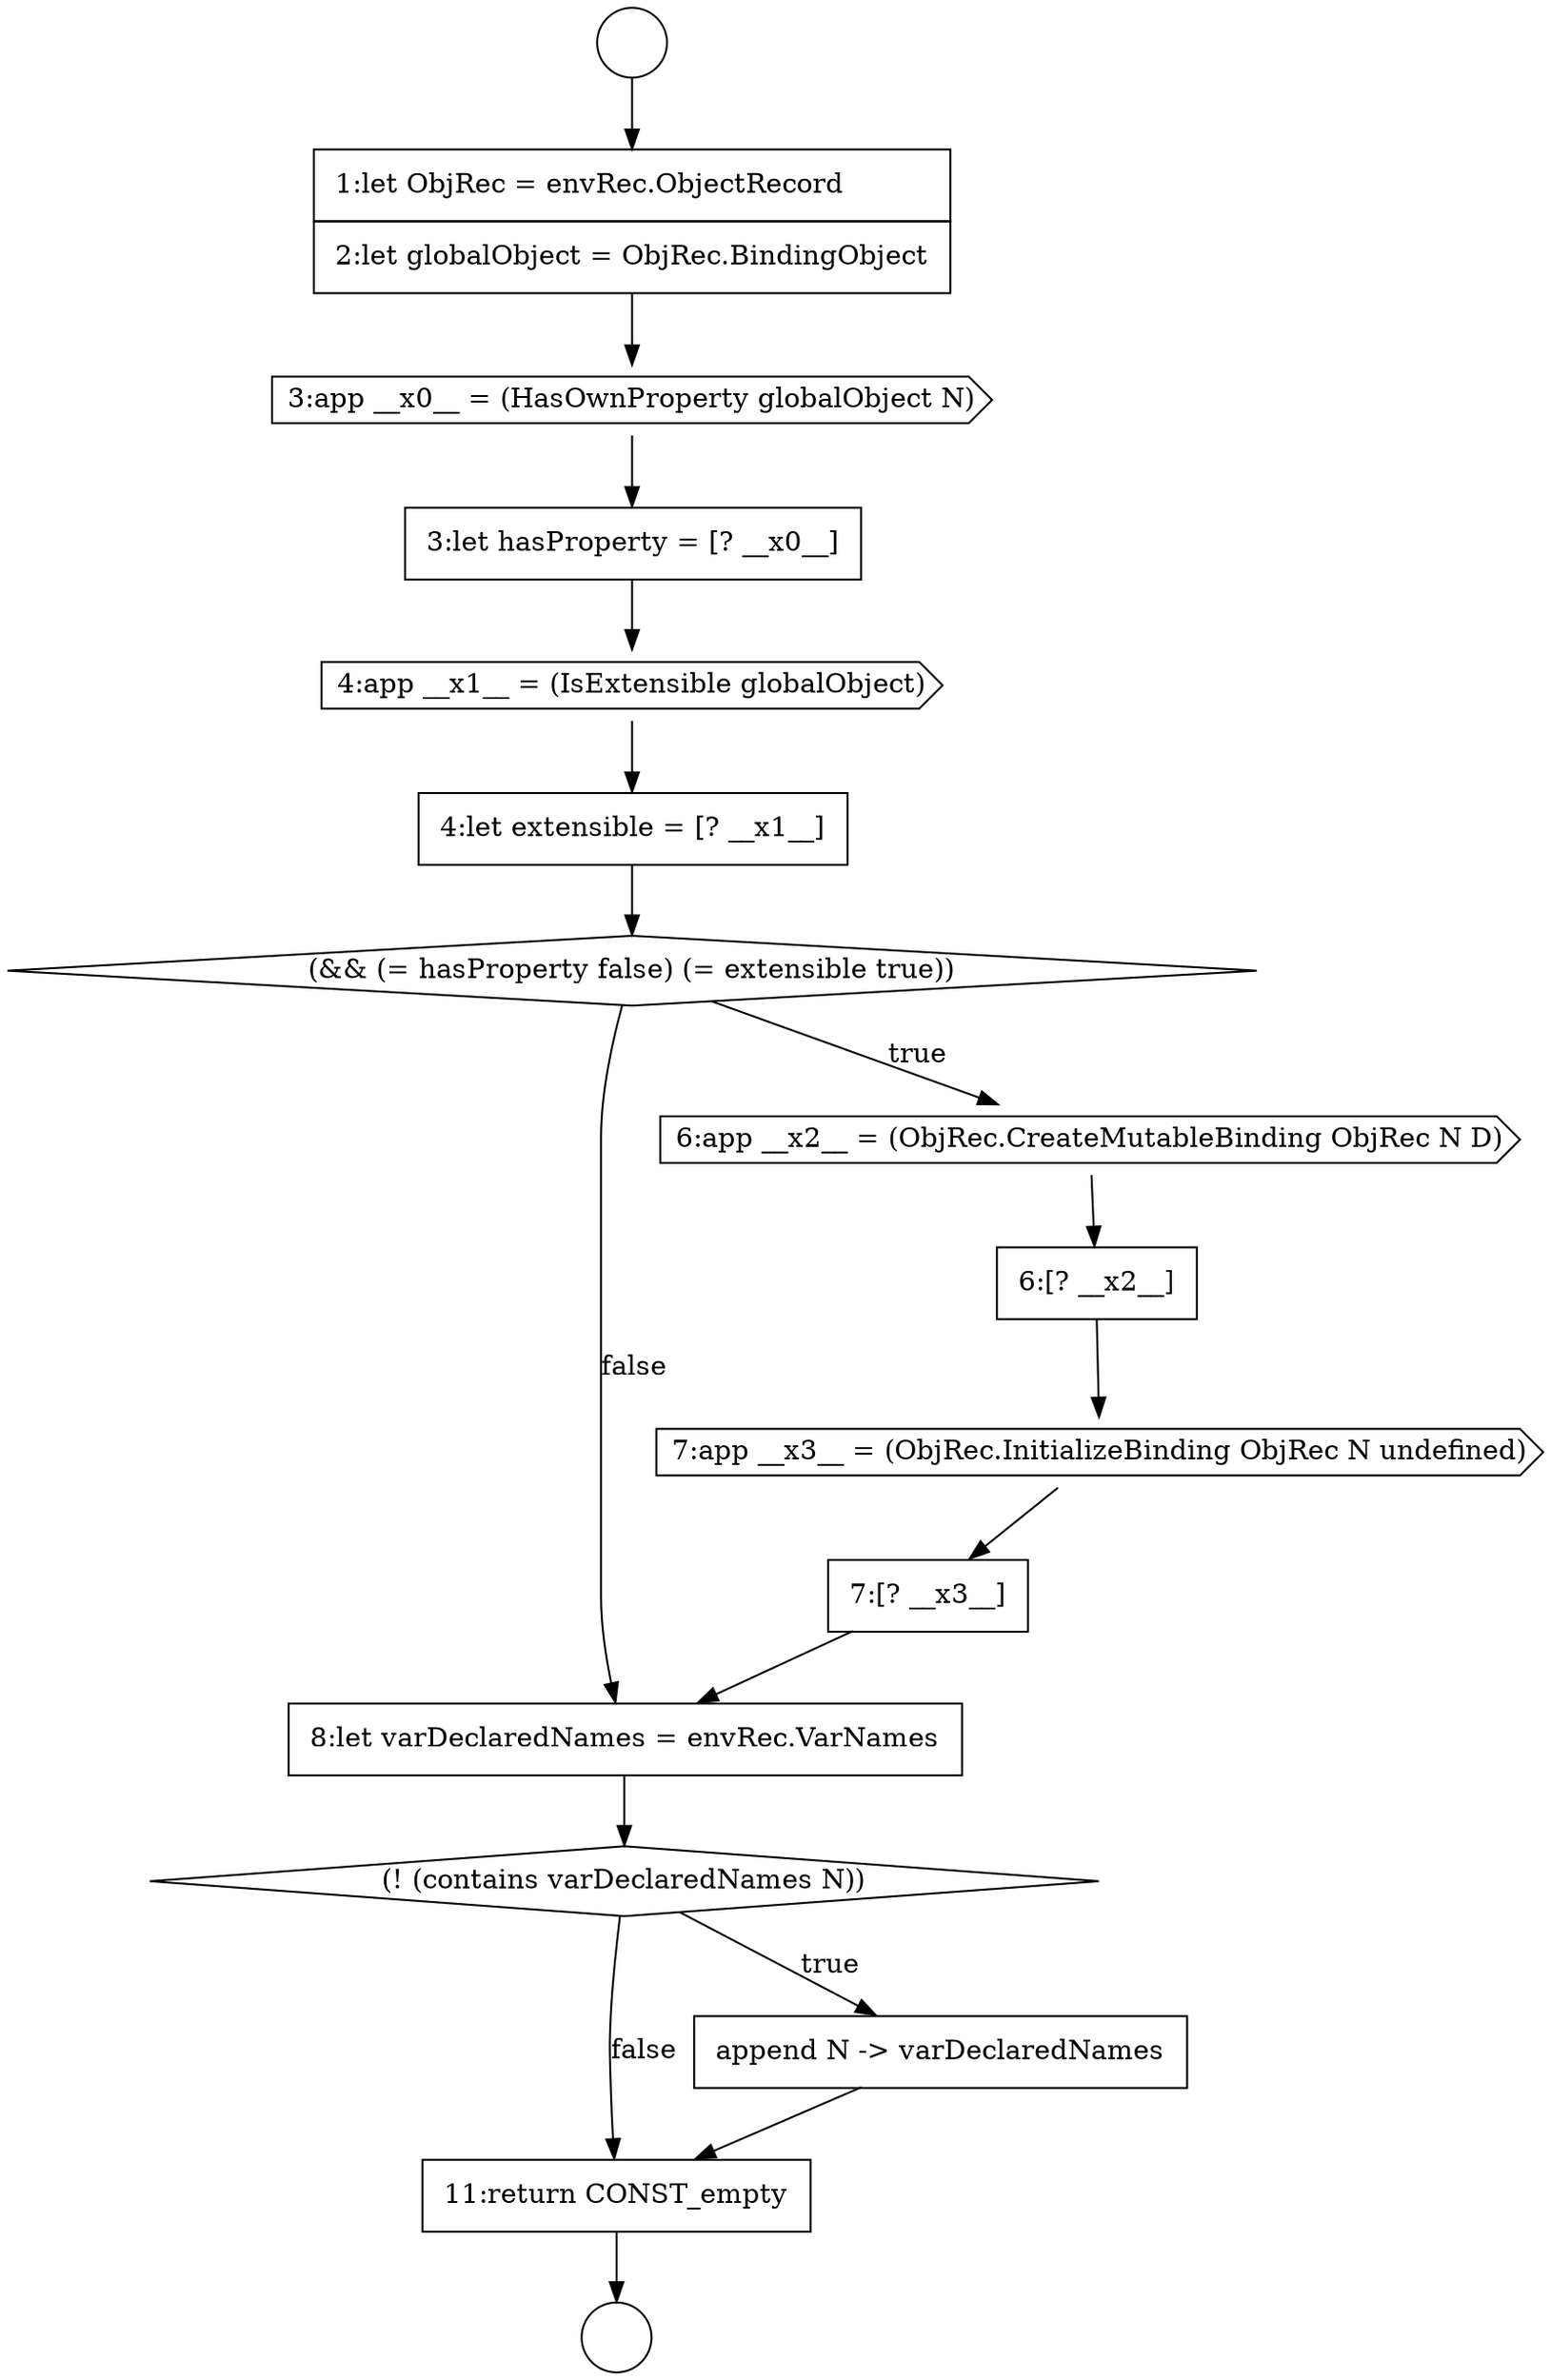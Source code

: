 digraph {
  node1337 [shape=none, margin=0, label=<<font color="black">
    <table border="0" cellborder="1" cellspacing="0" cellpadding="10">
      <tr><td align="left">1:let ObjRec = envRec.ObjectRecord</td></tr>
      <tr><td align="left">2:let globalObject = ObjRec.BindingObject</td></tr>
    </table>
  </font>> color="black" fillcolor="white" style=filled]
  node1342 [shape=diamond, label=<<font color="black">(&amp;&amp; (= hasProperty false) (= extensible true))</font>> color="black" fillcolor="white" style=filled]
  node1347 [shape=none, margin=0, label=<<font color="black">
    <table border="0" cellborder="1" cellspacing="0" cellpadding="10">
      <tr><td align="left">8:let varDeclaredNames = envRec.VarNames</td></tr>
    </table>
  </font>> color="black" fillcolor="white" style=filled]
  node1345 [shape=cds, label=<<font color="black">7:app __x3__ = (ObjRec.InitializeBinding ObjRec N undefined)</font>> color="black" fillcolor="white" style=filled]
  node1338 [shape=cds, label=<<font color="black">3:app __x0__ = (HasOwnProperty globalObject N)</font>> color="black" fillcolor="white" style=filled]
  node1343 [shape=cds, label=<<font color="black">6:app __x2__ = (ObjRec.CreateMutableBinding ObjRec N D)</font>> color="black" fillcolor="white" style=filled]
  node1350 [shape=none, margin=0, label=<<font color="black">
    <table border="0" cellborder="1" cellspacing="0" cellpadding="10">
      <tr><td align="left">11:return CONST_empty</td></tr>
    </table>
  </font>> color="black" fillcolor="white" style=filled]
  node1349 [shape=none, margin=0, label=<<font color="black">
    <table border="0" cellborder="1" cellspacing="0" cellpadding="10">
      <tr><td align="left">append N -&gt; varDeclaredNames</td></tr>
    </table>
  </font>> color="black" fillcolor="white" style=filled]
  node1340 [shape=cds, label=<<font color="black">4:app __x1__ = (IsExtensible globalObject)</font>> color="black" fillcolor="white" style=filled]
  node1336 [shape=circle label=" " color="black" fillcolor="white" style=filled]
  node1341 [shape=none, margin=0, label=<<font color="black">
    <table border="0" cellborder="1" cellspacing="0" cellpadding="10">
      <tr><td align="left">4:let extensible = [? __x1__]</td></tr>
    </table>
  </font>> color="black" fillcolor="white" style=filled]
  node1348 [shape=diamond, label=<<font color="black">(! (contains varDeclaredNames N))</font>> color="black" fillcolor="white" style=filled]
  node1339 [shape=none, margin=0, label=<<font color="black">
    <table border="0" cellborder="1" cellspacing="0" cellpadding="10">
      <tr><td align="left">3:let hasProperty = [? __x0__]</td></tr>
    </table>
  </font>> color="black" fillcolor="white" style=filled]
  node1344 [shape=none, margin=0, label=<<font color="black">
    <table border="0" cellborder="1" cellspacing="0" cellpadding="10">
      <tr><td align="left">6:[? __x2__]</td></tr>
    </table>
  </font>> color="black" fillcolor="white" style=filled]
  node1335 [shape=circle label=" " color="black" fillcolor="white" style=filled]
  node1346 [shape=none, margin=0, label=<<font color="black">
    <table border="0" cellborder="1" cellspacing="0" cellpadding="10">
      <tr><td align="left">7:[? __x3__]</td></tr>
    </table>
  </font>> color="black" fillcolor="white" style=filled]
  node1342 -> node1343 [label=<<font color="black">true</font>> color="black"]
  node1342 -> node1347 [label=<<font color="black">false</font>> color="black"]
  node1344 -> node1345 [ color="black"]
  node1335 -> node1337 [ color="black"]
  node1345 -> node1346 [ color="black"]
  node1338 -> node1339 [ color="black"]
  node1340 -> node1341 [ color="black"]
  node1349 -> node1350 [ color="black"]
  node1347 -> node1348 [ color="black"]
  node1343 -> node1344 [ color="black"]
  node1341 -> node1342 [ color="black"]
  node1337 -> node1338 [ color="black"]
  node1348 -> node1349 [label=<<font color="black">true</font>> color="black"]
  node1348 -> node1350 [label=<<font color="black">false</font>> color="black"]
  node1350 -> node1336 [ color="black"]
  node1339 -> node1340 [ color="black"]
  node1346 -> node1347 [ color="black"]
}
